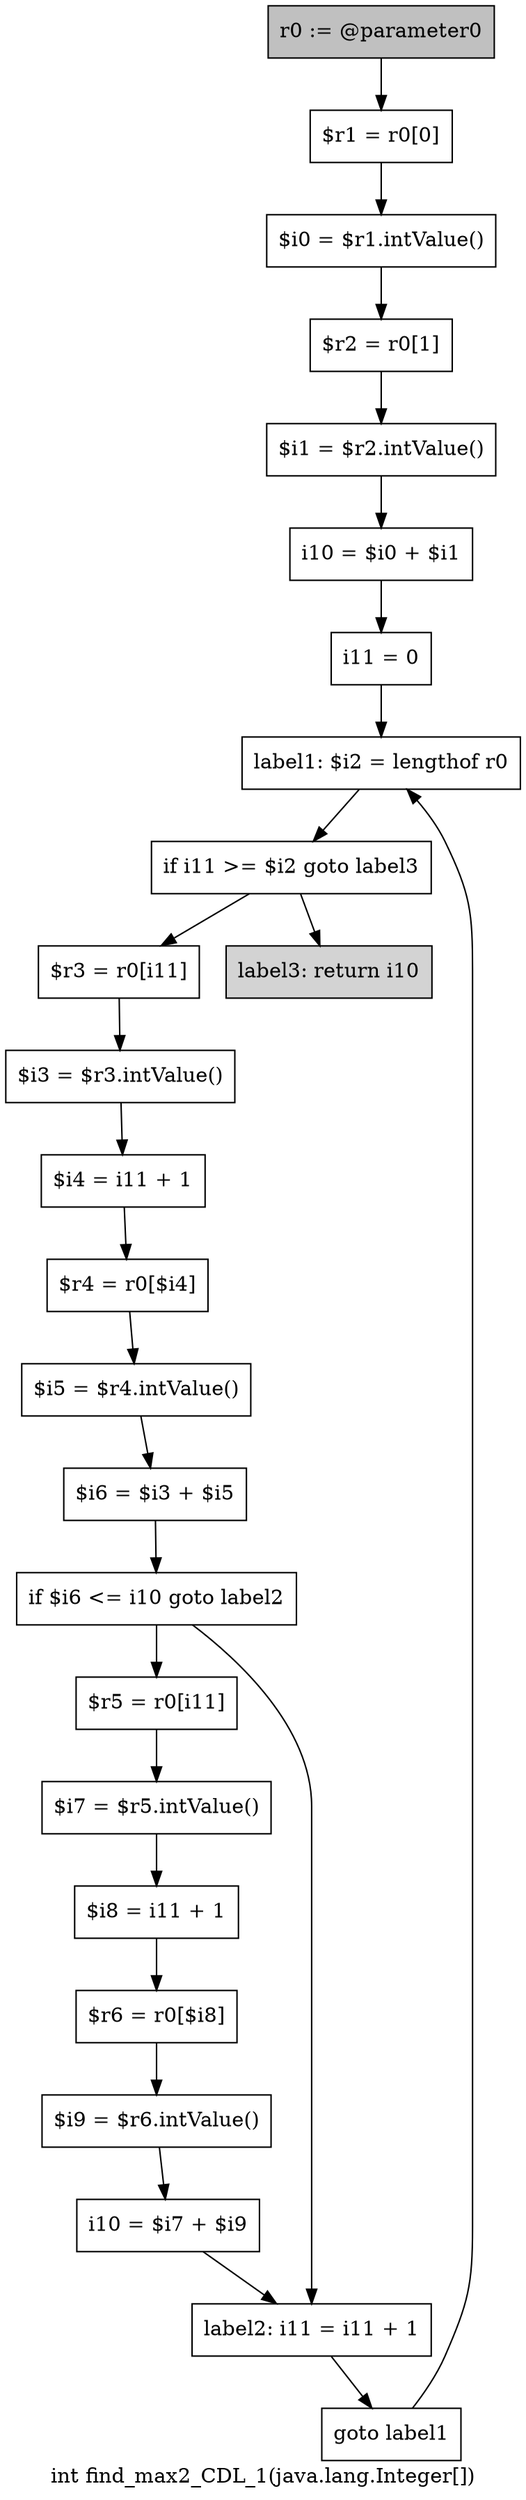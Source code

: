 digraph "int find_max2_CDL_1(java.lang.Integer[])" {
    label="int find_max2_CDL_1(java.lang.Integer[])";
    node [shape=box];
    "0" [style=filled,fillcolor=gray,label="r0 := @parameter0",];
    "1" [label="$r1 = r0[0]",];
    "0"->"1";
    "2" [label="$i0 = $r1.intValue()",];
    "1"->"2";
    "3" [label="$r2 = r0[1]",];
    "2"->"3";
    "4" [label="$i1 = $r2.intValue()",];
    "3"->"4";
    "5" [label="i10 = $i0 + $i1",];
    "4"->"5";
    "6" [label="i11 = 0",];
    "5"->"6";
    "7" [label="label1: $i2 = lengthof r0",];
    "6"->"7";
    "8" [label="if i11 >= $i2 goto label3",];
    "7"->"8";
    "9" [label="$r3 = r0[i11]",];
    "8"->"9";
    "24" [style=filled,fillcolor=lightgray,label="label3: return i10",];
    "8"->"24";
    "10" [label="$i3 = $r3.intValue()",];
    "9"->"10";
    "11" [label="$i4 = i11 + 1",];
    "10"->"11";
    "12" [label="$r4 = r0[$i4]",];
    "11"->"12";
    "13" [label="$i5 = $r4.intValue()",];
    "12"->"13";
    "14" [label="$i6 = $i3 + $i5",];
    "13"->"14";
    "15" [label="if $i6 <= i10 goto label2",];
    "14"->"15";
    "16" [label="$r5 = r0[i11]",];
    "15"->"16";
    "22" [label="label2: i11 = i11 + 1",];
    "15"->"22";
    "17" [label="$i7 = $r5.intValue()",];
    "16"->"17";
    "18" [label="$i8 = i11 + 1",];
    "17"->"18";
    "19" [label="$r6 = r0[$i8]",];
    "18"->"19";
    "20" [label="$i9 = $r6.intValue()",];
    "19"->"20";
    "21" [label="i10 = $i7 + $i9",];
    "20"->"21";
    "21"->"22";
    "23" [label="goto label1",];
    "22"->"23";
    "23"->"7";
}
